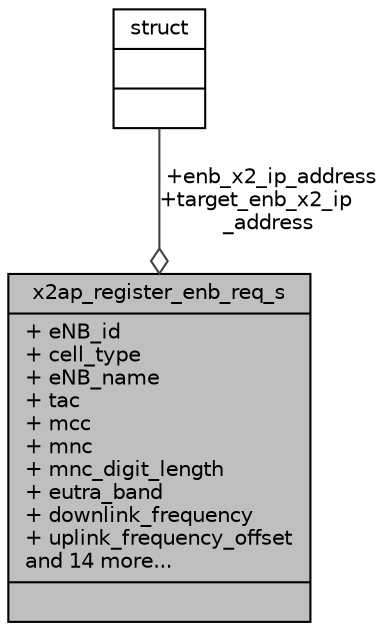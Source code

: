 digraph "x2ap_register_enb_req_s"
{
 // LATEX_PDF_SIZE
  edge [fontname="Helvetica",fontsize="10",labelfontname="Helvetica",labelfontsize="10"];
  node [fontname="Helvetica",fontsize="10",shape=record];
  Node1 [label="{x2ap_register_enb_req_s\n|+ eNB_id\l+ cell_type\l+ eNB_name\l+ tac\l+ mcc\l+ mnc\l+ mnc_digit_length\l+ eutra_band\l+ downlink_frequency\l+ uplink_frequency_offset\land 14 more...\l|}",height=0.2,width=0.4,color="black", fillcolor="grey75", style="filled", fontcolor="black",tooltip=" "];
  Node2 -> Node1 [color="grey25",fontsize="10",style="solid",label=" +enb_x2_ip_address\n+target_enb_x2_ip\l_address" ,arrowhead="odiamond",fontname="Helvetica"];
  Node2 [label="{struct\n||}",height=0.2,width=0.4,color="black", fillcolor="white", style="filled",URL="$structstruct.html",tooltip="holds vehicle id and initial pointer to the head of the linked list in hastable"];
}

